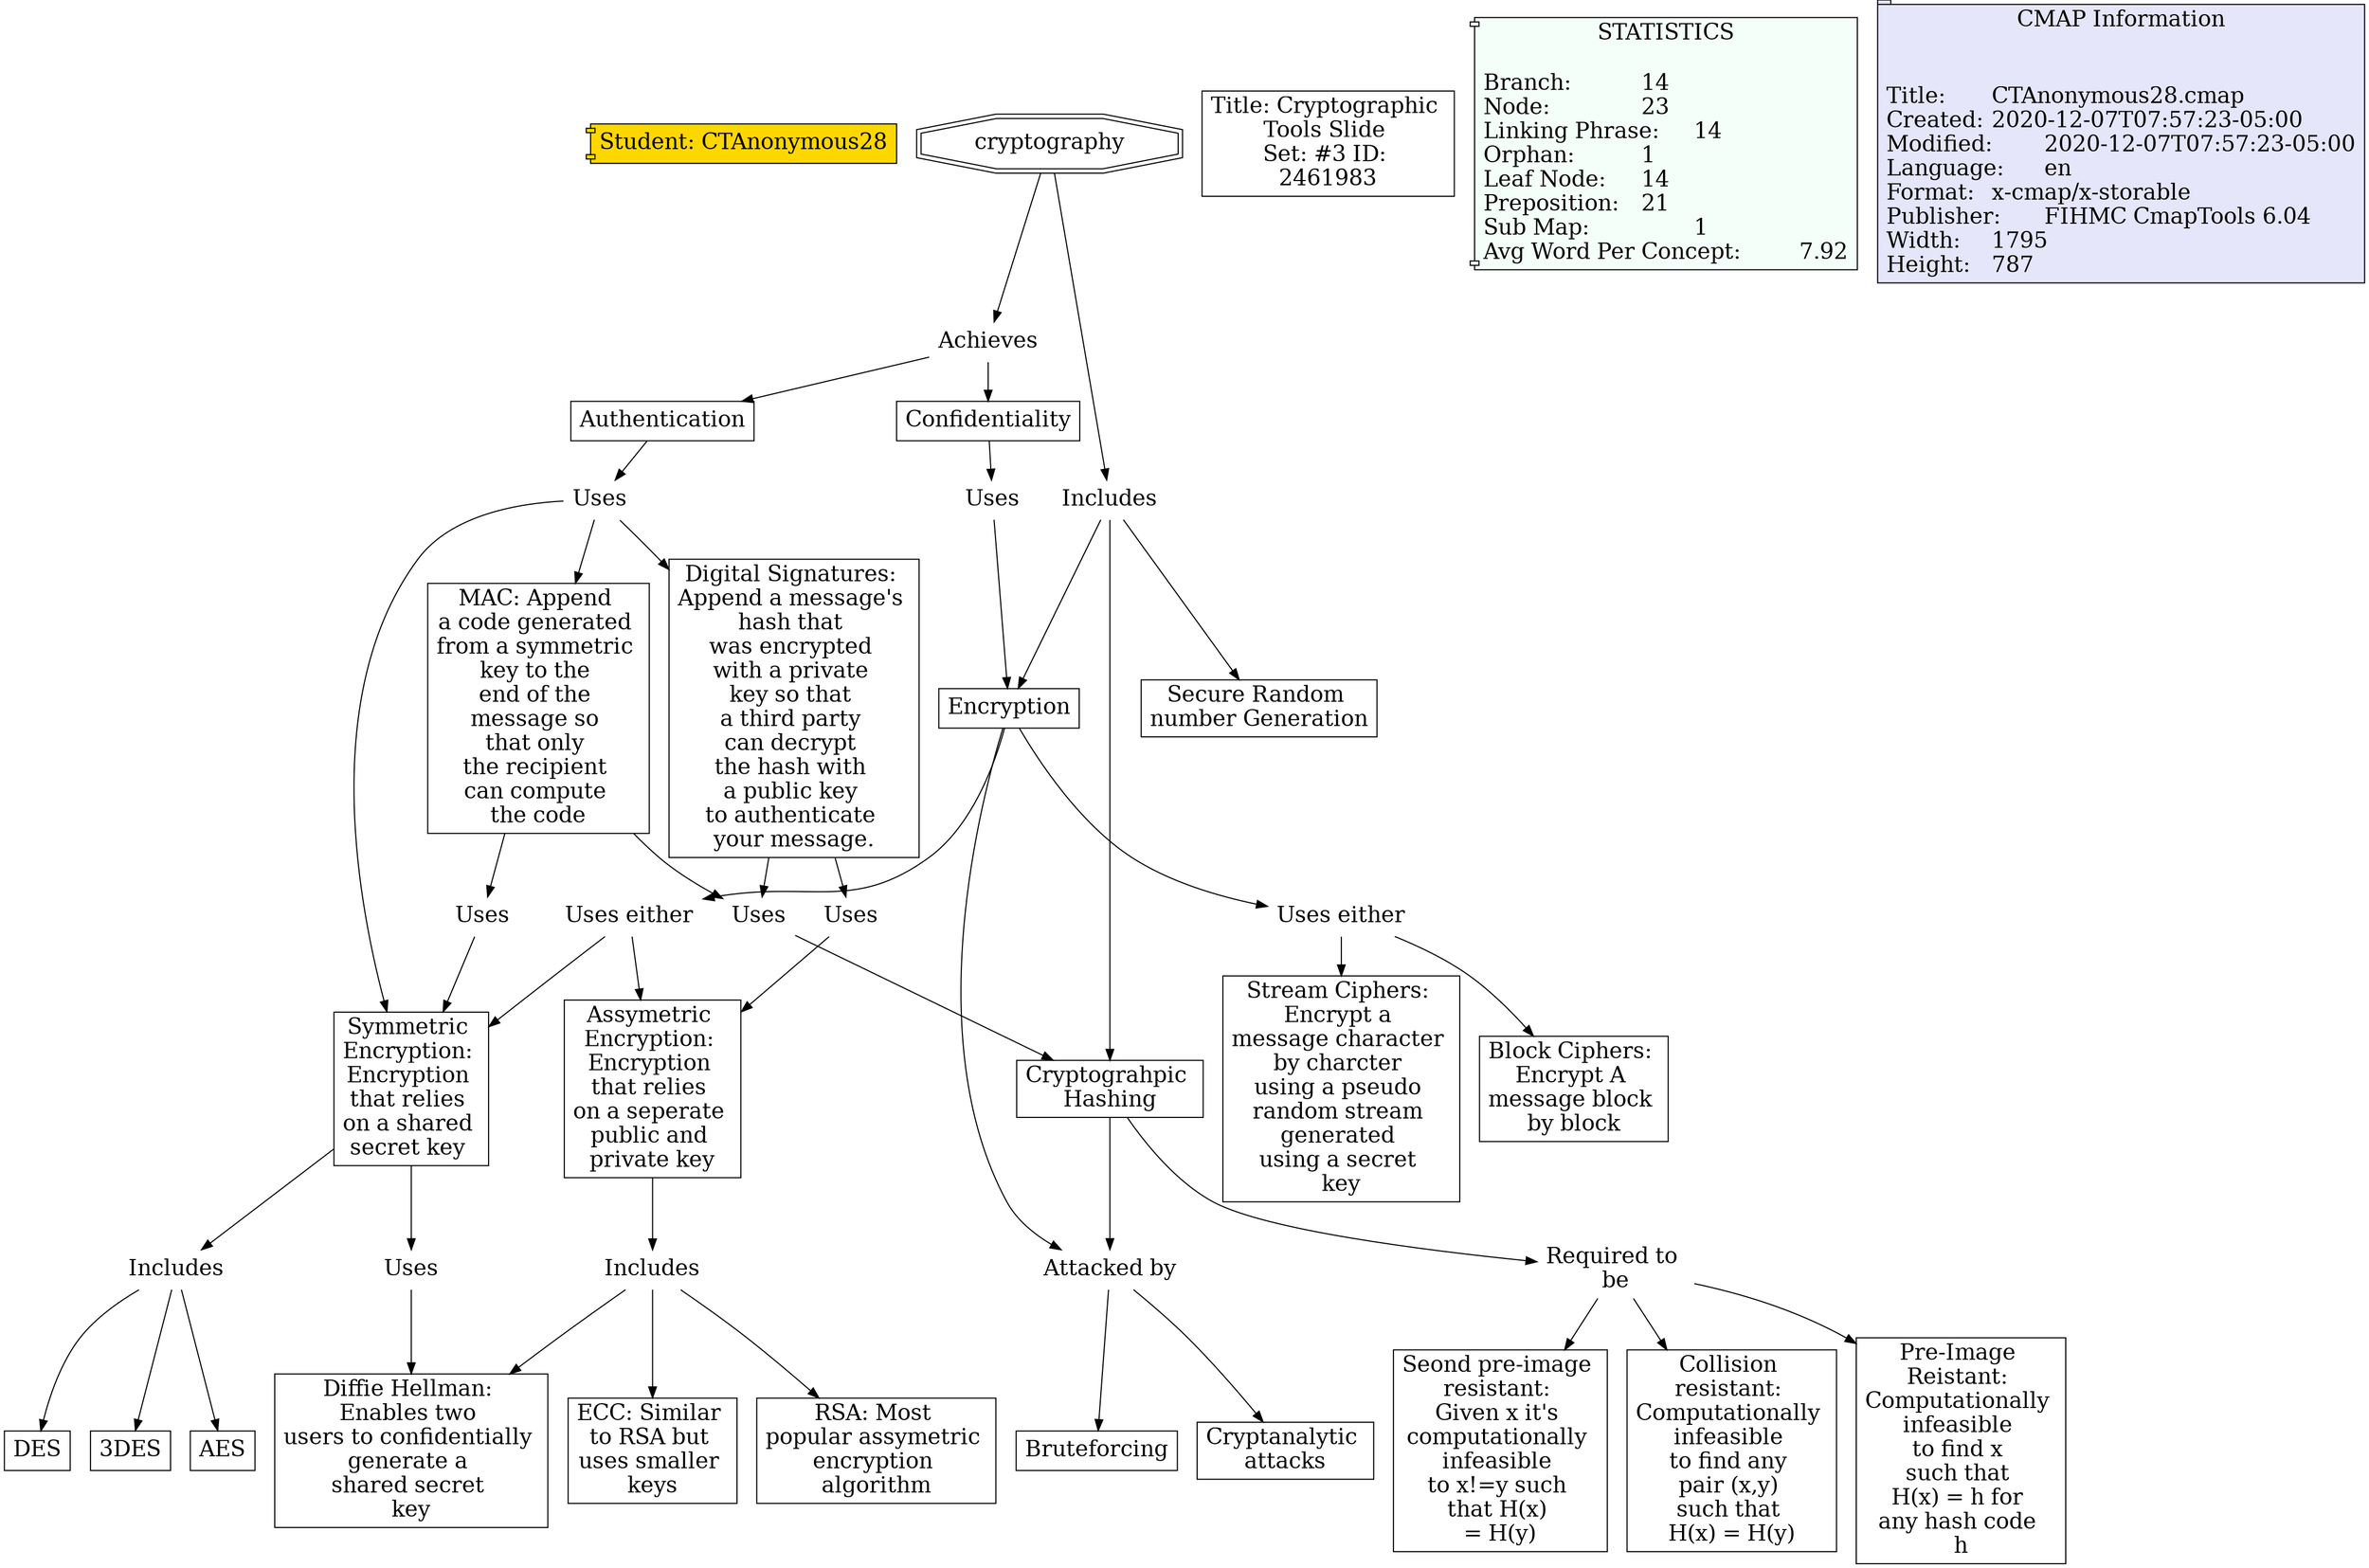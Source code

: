 // The Round Table
digraph {
	Student [label="Student: CTAnonymous28" fillcolor=gold fontsize=20 shape=component style=filled]
	"1RS165GZS-DJ843W-2BD" [label=Includes fontsize=20 shape=none]
	"1RS165GZR-7FJP25-2B9" [label="RSA: Most 
popular assymetric 
encryption 
algorithm" fillcolor=white fontsize=20 shape=rect style=filled]
	"1RS165GZS-DJ843W-2BD" -> "1RS165GZR-7FJP25-2B9" [constraint=true]
	"1RS10TGPL-25LZ3QZ-19F" [label="Uses either
" fontsize=20 shape=none]
	"1RS10NN28-YN424C-WY" [label="Block Ciphers: 
Encrypt A 
message block 
by block" fillcolor=white fontsize=20 shape=rect style=filled]
	"1RS10TGPL-25LZ3QZ-19F" -> "1RS10NN28-YN424C-WY" [constraint=true]
	"1RS160F0T-14XLZLL-27R" [label=Includes fontsize=20 shape=none]
	"1RS160K9S-2CTMJN3-28Y" [label=AES fillcolor=white fontsize=20 shape=rect style=filled]
	"1RS160F0T-14XLZLL-27R" -> "1RS160K9S-2CTMJN3-28Y" [constraint=true]
	"1RS10N6RC-29DCT4K-V7" [label="Symmetric 
Encryption: 
Encryption 
that relies 
on a shared 
secret key 
" fillcolor=white fontsize=20 shape=rect style=filled]
	"1RS1D7HR6-W8NDWL-8ZM" [label=Uses fontsize=20 shape=none]
	"1RS10N6RC-29DCT4K-V7" -> "1RS1D7HR6-W8NDWL-8ZM" [constraint=true]
	"1RS10TGPL-25LZ3QZ-19F" [label="Uses either
" fontsize=20 shape=none]
	"1RS10P5J4-1DN6NXM-YL" [label="Stream Ciphers: 
Encrypt a 
message character 
by charcter 
using a pseudo 
random stream 
generated 
using a secret 
key" fillcolor=white fontsize=20 shape=rect style=filled]
	"1RS10TGPL-25LZ3QZ-19F" -> "1RS10P5J4-1DN6NXM-YL" [constraint=true]
	"1RS10N6RC-29DCT4K-V7" [label="Symmetric 
Encryption: 
Encryption 
that relies 
on a shared 
secret key 
" fillcolor=white fontsize=20 shape=rect style=filled]
	"1RS160F0T-14XLZLL-27R" [label=Includes fontsize=20 shape=none]
	"1RS10N6RC-29DCT4K-V7" -> "1RS160F0T-14XLZLL-27R" [constraint=true]
	"1RS0ZQ738-1H13KCT-8D" [label=cryptography fillcolor=white fontsize=20 shape=doubleoctagon style=filled]
	"1RS10V59X-26NG3BK-1C6" [label=Achieves fontsize=20 shape=none]
	"1RS0ZQ738-1H13KCT-8D" -> "1RS10V59X-26NG3BK-1C6" [constraint=true]
	"1RS182FR2-1NDCS6L-35Z" [label=Uses fontsize=20 shape=none]
	"1RS18K44Y-J61KT3-3GY" [label="Digital Signatures: 
Append a message's 
hash that 
was encrypted 
with a private 
key so that 
a third party 
can decrypt 
the hash with 
a public key 
to authenticate 
your message.
" fillcolor=white fontsize=20 shape=rect style=filled]
	"1RS182FR2-1NDCS6L-35Z" -> "1RS18K44Y-J61KT3-3GY" [constraint=true]
	"1RS182FR2-1NDCS6L-35Z" [label=Uses fontsize=20 shape=none]
	"1RS182FR2-1FP6SW3-35W" [label="MAC: Append 
a code generated 
from a symmetric 
key to the 
end of the 
message so 
that only 
the recipient 
can compute 
the code" fillcolor=white fontsize=20 shape=rect style=filled]
	"1RS182FR2-1NDCS6L-35Z" -> "1RS182FR2-1FP6SW3-35W" [constraint=true]
	"1RS18K44Y-J61KT3-3GY" [label="Digital Signatures: 
Append a message's 
hash that 
was encrypted 
with a private 
key so that 
a third party 
can decrypt 
the hash with 
a public key 
to authenticate 
your message.
" fillcolor=white fontsize=20 shape=rect style=filled]
	"1RS1CK47R-J7F7ZJ-81D" [label=Uses fontsize=20 shape=none]
	"1RS18K44Y-J61KT3-3GY" -> "1RS1CK47R-J7F7ZJ-81D" [constraint=true]
	"1RS17RL8Q-TJGMV4-2X1" [label="Required to 
be" fontsize=20 shape=none]
	"1RS17SBG7-910D1-2YG" [label="Seond pre-image 
resistant: 
Given x it's 
computationally 
infeasible 
to x!=y such 
that H(x) 
= H(y)" fillcolor=white fontsize=20 shape=rect style=filled]
	"1RS17RL8Q-TJGMV4-2X1" -> "1RS17SBG7-910D1-2YG" [constraint=true]
	"1RS0ZR6VD-PMWCN4-JH" [label="Cryptograhpic 
Hashing" fillcolor=white fontsize=20 shape=rect style=filled]
	"1RS17RL8Q-TJGMV4-2X1" [label="Required to 
be" fontsize=20 shape=none]
	"1RS0ZR6VD-PMWCN4-JH" -> "1RS17RL8Q-TJGMV4-2X1" [constraint=true]
	"1RS10NJHG-ZBHLDQ-WF" [label="Assymetric 
Encryption: 
Encryption 
that relies 
on a seperate 
public and 
private key
" fillcolor=white fontsize=20 shape=rect style=filled]
	"1RS165GZS-DJ843W-2BD" [label=Includes fontsize=20 shape=none]
	"1RS10NJHG-ZBHLDQ-WF" -> "1RS165GZS-DJ843W-2BD" [constraint=true]
	"1RS10V59X-26NG3BK-1C6" [label=Achieves fontsize=20 shape=none]
	"1RS10V59W-1Z53VJ6-1C3" [label=Confidentiality fillcolor=white fontsize=20 shape=rect style=filled]
	"1RS10V59X-26NG3BK-1C6" -> "1RS10V59W-1Z53VJ6-1C3" [constraint=true]
	"1RS10N6RD-13PSL6F-VB" [label="Uses either
" fontsize=20 shape=none]
	"1RS10NJHG-ZBHLDQ-WF" [label="Assymetric 
Encryption: 
Encryption 
that relies 
on a seperate 
public and 
private key
" fillcolor=white fontsize=20 shape=rect style=filled]
	"1RS10N6RD-13PSL6F-VB" -> "1RS10NJHG-ZBHLDQ-WF" [constraint=true]
	"1RS18K44Y-J61KT3-3GY" [label="Digital Signatures: 
Append a message's 
hash that 
was encrypted 
with a private 
key so that 
a third party 
can decrypt 
the hash with 
a public key 
to authenticate 
your message.
" fillcolor=white fontsize=20 shape=rect style=filled]
	"1RS1CMCS1-1SJHFK8-854" [label=Uses fontsize=20 shape=none]
	"1RS18K44Y-J61KT3-3GY" -> "1RS1CMCS1-1SJHFK8-854" [constraint=true]
	"1RS1CK47R-J7F7ZJ-81D" [label=Uses fontsize=20 shape=none]
	"1RS10NJHG-ZBHLDQ-WF" [label="Assymetric 
Encryption: 
Encryption 
that relies 
on a seperate 
public and 
private key
" fillcolor=white fontsize=20 shape=rect style=filled]
	"1RS1CK47R-J7F7ZJ-81D" -> "1RS10NJHG-ZBHLDQ-WF" [constraint=true]
	"1RS1CKHH5-2FD4C2-824" [label=Uses fontsize=20 shape=none]
	"1RS10N6RC-29DCT4K-V7" [label="Symmetric 
Encryption: 
Encryption 
that relies 
on a shared 
secret key 
" fillcolor=white fontsize=20 shape=rect style=filled]
	"1RS1CKHH5-2FD4C2-824" -> "1RS10N6RC-29DCT4K-V7" [constraint=true]
	"1RS0ZQTN6-J9DDNF-H9" [label=Includes fontsize=20 shape=none]
	"1RS107HWV-QHZ61Q-P9" [label="Secure Random 
number Generation
" fillcolor=white fontsize=20 shape=rect style=filled]
	"1RS0ZQTN6-J9DDNF-H9" -> "1RS107HWV-QHZ61Q-P9" [constraint=true]
	"1RS1CHD34-1B60QFD-80F" [label=Uses fontsize=20 shape=none]
	"1RS0ZQTN3-L1VG4M-H6" [label=Encryption fillcolor=white fontsize=20 shape=rect style=filled]
	"1RS1CHD34-1B60QFD-80F" -> "1RS0ZQTN3-L1VG4M-H6" [constraint=true]
	"1RS0ZR6VD-PMWCN4-JH" [label="Cryptograhpic 
Hashing" fillcolor=white fontsize=20 shape=rect style=filled]
	"1RS178L78-10C1L5D-2NK" [label="Attacked by
" fontsize=20 shape=none]
	"1RS0ZR6VD-PMWCN4-JH" -> "1RS178L78-10C1L5D-2NK" [constraint=true]
	"1RS1D7HR6-W8NDWL-8ZM" [label=Uses fontsize=20 shape=none]
	"1RS1734Z5-1VP93R6-2F6" [label="Diffie Hellman: 
Enables two 
users to confidentially 
generate a 
shared secret 
key" fillcolor=white fontsize=20 shape=rect style=filled]
	"1RS1D7HR6-W8NDWL-8ZM" -> "1RS1734Z5-1VP93R6-2F6" [constraint=true]
	"1RS0ZQTN3-L1VG4M-H6" [label=Encryption fillcolor=white fontsize=20 shape=rect style=filled]
	"1RS10N6RD-13PSL6F-VB" [label="Uses either
" fontsize=20 shape=none]
	"1RS0ZQTN3-L1VG4M-H6" -> "1RS10N6RD-13PSL6F-VB" [constraint=true]
	"1RS178L78-10C1L5D-2NK" [label="Attacked by
" fontsize=20 shape=none]
	"1RS153RYX-1FQ3395-1T4" [label=Bruteforcing fillcolor=white fontsize=20 shape=rect style=filled]
	"1RS178L78-10C1L5D-2NK" -> "1RS153RYX-1FQ3395-1T4" [constraint=true]
	"1RS0ZQTN3-L1VG4M-H6" [label=Encryption fillcolor=white fontsize=20 shape=rect style=filled]
	"1RS178L78-10C1L5D-2NK" [label="Attacked by
" fontsize=20 shape=none]
	"1RS0ZQTN3-L1VG4M-H6" -> "1RS178L78-10C1L5D-2NK" [constraint=true]
	"1RS10V59X-26NG3BK-1C6" [label=Achieves fontsize=20 shape=none]
	"1RS10VW4C-294CLQK-1F3" [label=Authentication fillcolor=white fontsize=20 shape=rect style=filled]
	"1RS10V59X-26NG3BK-1C6" -> "1RS10VW4C-294CLQK-1F3" [constraint=true]
	"1RS160F0T-14XLZLL-27R" [label=Includes fontsize=20 shape=none]
	"1RS160HW6-K5WRVJ-28G" [label=DES fillcolor=white fontsize=20 shape=rect style=filled]
	"1RS160F0T-14XLZLL-27R" -> "1RS160HW6-K5WRVJ-28G" [constraint=true]
	"1RS178L78-10C1L5D-2NK" [label="Attacked by
" fontsize=20 shape=none]
	"1RS1522XV-2DL0NM7-1QW" [label="Cryptanalytic 
attacks" fillcolor=white fontsize=20 shape=rect style=filled]
	"1RS178L78-10C1L5D-2NK" -> "1RS1522XV-2DL0NM7-1QW" [constraint=true]
	"1RS10VW4C-294CLQK-1F3" [label=Authentication fillcolor=white fontsize=20 shape=rect style=filled]
	"1RS182FR2-1NDCS6L-35Z" [label=Uses fontsize=20 shape=none]
	"1RS10VW4C-294CLQK-1F3" -> "1RS182FR2-1NDCS6L-35Z" [constraint=true]
	"1RS0ZQTN3-L1VG4M-H6" [label=Encryption fillcolor=white fontsize=20 shape=rect style=filled]
	"1RS10TGPL-25LZ3QZ-19F" [label="Uses either
" fontsize=20 shape=none]
	"1RS0ZQTN3-L1VG4M-H6" -> "1RS10TGPL-25LZ3QZ-19F" [constraint=true]
	"1RS17RL8Q-TJGMV4-2X1" [label="Required to 
be" fontsize=20 shape=none]
	"1RS17SCZB-RYQBT5-2YY" [label="Collision 
resistant: 
Computationally 
infeasible 
to find any 
pair (x,y) 
such that 
H(x) = H(y)
" fillcolor=white fontsize=20 shape=rect style=filled]
	"1RS17RL8Q-TJGMV4-2X1" -> "1RS17SCZB-RYQBT5-2YY" [constraint=true]
	"1RS182FR2-1NDCS6L-35Z" [label=Uses fontsize=20 shape=none]
	"1RS10N6RC-29DCT4K-V7" [label="Symmetric 
Encryption: 
Encryption 
that relies 
on a shared 
secret key 
" fillcolor=white fontsize=20 shape=rect style=filled]
	"1RS182FR2-1NDCS6L-35Z" -> "1RS10N6RC-29DCT4K-V7" [constraint=true]
	"1RS0ZQTN6-J9DDNF-H9" [label=Includes fontsize=20 shape=none]
	"1RS0ZR6VD-PMWCN4-JH" [label="Cryptograhpic 
Hashing" fillcolor=white fontsize=20 shape=rect style=filled]
	"1RS0ZQTN6-J9DDNF-H9" -> "1RS0ZR6VD-PMWCN4-JH" [constraint=true]
	"1RS160F0T-14XLZLL-27R" [label=Includes fontsize=20 shape=none]
	"1RS160F0S-25QRFGK-27N" [label="3DES" fillcolor=white fontsize=20 shape=rect style=filled]
	"1RS160F0T-14XLZLL-27R" -> "1RS160F0S-25QRFGK-27N" [constraint=true]
	"1RS1CMCS1-1SJHFK8-854" [label=Uses fontsize=20 shape=none]
	"1RS0ZR6VD-PMWCN4-JH" [label="Cryptograhpic 
Hashing" fillcolor=white fontsize=20 shape=rect style=filled]
	"1RS1CMCS1-1SJHFK8-854" -> "1RS0ZR6VD-PMWCN4-JH" [constraint=true]
	"1RS165GZS-DJ843W-2BD" [label=Includes fontsize=20 shape=none]
	"1RS18B0SS-H7VHGP-3G3" [label="ECC: Similar 
to RSA but 
uses smaller 
keys" fillcolor=white fontsize=20 shape=rect style=filled]
	"1RS165GZS-DJ843W-2BD" -> "1RS18B0SS-H7VHGP-3G3" [constraint=true]
	"1RS0ZQTN6-J9DDNF-H9" [label=Includes fontsize=20 shape=none]
	"1RS0ZQTN3-L1VG4M-H6" [label=Encryption fillcolor=white fontsize=20 shape=rect style=filled]
	"1RS0ZQTN6-J9DDNF-H9" -> "1RS0ZQTN3-L1VG4M-H6" [constraint=true]
	"1RS0ZQ738-1H13KCT-8D" [label=cryptography fillcolor=white fontsize=20 shape=doubleoctagon style=filled]
	"1RS0ZQTN6-J9DDNF-H9" [label=Includes fontsize=20 shape=none]
	"1RS0ZQ738-1H13KCT-8D" -> "1RS0ZQTN6-J9DDNF-H9" [constraint=true]
	"1RS182FR2-1FP6SW3-35W" [label="MAC: Append 
a code generated 
from a symmetric 
key to the 
end of the 
message so 
that only 
the recipient 
can compute 
the code" fillcolor=white fontsize=20 shape=rect style=filled]
	"1RS1CKHH5-2FD4C2-824" [label=Uses fontsize=20 shape=none]
	"1RS182FR2-1FP6SW3-35W" -> "1RS1CKHH5-2FD4C2-824" [constraint=true]
	"1RS10N6RD-13PSL6F-VB" [label="Uses either
" fontsize=20 shape=none]
	"1RS10N6RC-29DCT4K-V7" [label="Symmetric 
Encryption: 
Encryption 
that relies 
on a shared 
secret key 
" fillcolor=white fontsize=20 shape=rect style=filled]
	"1RS10N6RD-13PSL6F-VB" -> "1RS10N6RC-29DCT4K-V7" [constraint=true]
	"1RS165GZS-DJ843W-2BD" [label=Includes fontsize=20 shape=none]
	"1RS1734Z5-1VP93R6-2F6" [label="Diffie Hellman: 
Enables two 
users to confidentially 
generate a 
shared secret 
key" fillcolor=white fontsize=20 shape=rect style=filled]
	"1RS165GZS-DJ843W-2BD" -> "1RS1734Z5-1VP93R6-2F6" [constraint=true]
	"1RS182FR2-1FP6SW3-35W" [label="MAC: Append 
a code generated 
from a symmetric 
key to the 
end of the 
message so 
that only 
the recipient 
can compute 
the code" fillcolor=white fontsize=20 shape=rect style=filled]
	"1RS1CMCS1-1SJHFK8-854" [label=Uses fontsize=20 shape=none]
	"1RS182FR2-1FP6SW3-35W" -> "1RS1CMCS1-1SJHFK8-854" [constraint=true]
	"1RS17RL8Q-TJGMV4-2X1" [label="Required to 
be" fontsize=20 shape=none]
	"1RS17RL8P-13HHZPD-2WY" [label="Pre-Image 
Reistant: 
Computationally 
infeasible 
to find x 
such that 
H(x) = h for 
any hash code 
h" fillcolor=white fontsize=20 shape=rect style=filled]
	"1RS17RL8Q-TJGMV4-2X1" -> "1RS17RL8P-13HHZPD-2WY" [constraint=true]
	"1RS10V59W-1Z53VJ6-1C3" [label=Confidentiality fillcolor=white fontsize=20 shape=rect style=filled]
	"1RS1CHD34-1B60QFD-80F" [label=Uses fontsize=20 shape=none]
	"1RS10V59W-1Z53VJ6-1C3" -> "1RS1CHD34-1B60QFD-80F" [constraint=true]
	"1RS1CCCX2-YS4QDG-7LN" [label="Title: Cryptographic 
Tools Slide 
Set: #3 ID: 
2461983" fillcolor=white fontsize=20 shape=rect style=filled]
	statictics [label="STATISTICS
\lBranch:		14\lNode:		23\lLinking Phrase:	14\lOrphan:		1\lLeaf Node:	14\lPreposition:	21\lSub Map:		1\lAvg Word Per Concept:	7.92\l" Gsplines=true fillcolor="#F5FFFA" fontsize=20 shape=component style=filled]
	file_info [label="CMAP Information

\lTitle:	CTAnonymous28.cmap\lCreated:	2020-12-07T07:57:23-05:00\lModified:	2020-12-07T07:57:23-05:00\lLanguage:	en\lFormat:	x-cmap/x-storable\lPublisher:	FIHMC CmapTools 6.04\lWidth:	1795\lHeight:	787\l" Gsplines=true fillcolor="#E6E6FA" fontsize=20 shape=tab style=filled]
}
